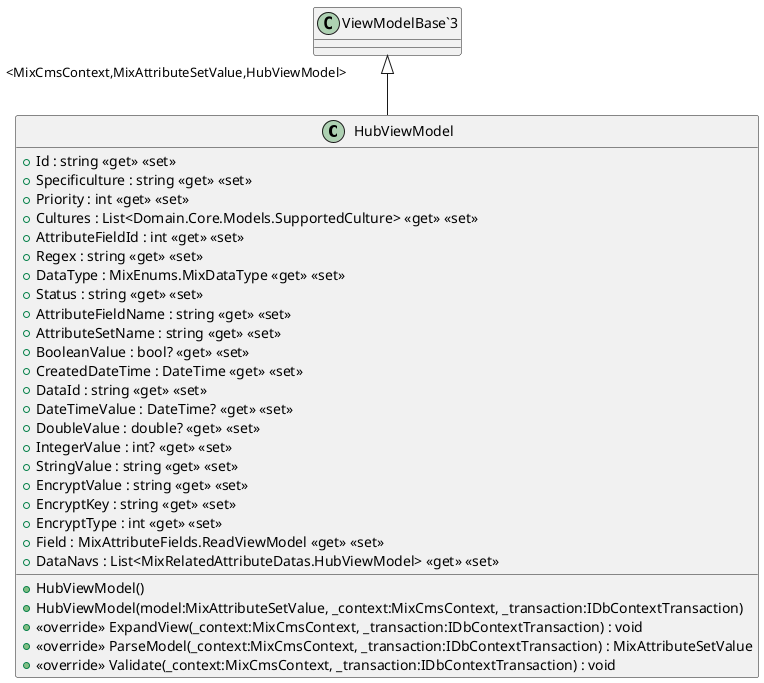 @startuml
class HubViewModel {
    + Id : string <<get>> <<set>>
    + Specificulture : string <<get>> <<set>>
    + Priority : int <<get>> <<set>>
    + Cultures : List<Domain.Core.Models.SupportedCulture> <<get>> <<set>>
    + AttributeFieldId : int <<get>> <<set>>
    + Regex : string <<get>> <<set>>
    + DataType : MixEnums.MixDataType <<get>> <<set>>
    + Status : string <<get>> <<set>>
    + AttributeFieldName : string <<get>> <<set>>
    + AttributeSetName : string <<get>> <<set>>
    + BooleanValue : bool? <<get>> <<set>>
    + CreatedDateTime : DateTime <<get>> <<set>>
    + DataId : string <<get>> <<set>>
    + DateTimeValue : DateTime? <<get>> <<set>>
    + DoubleValue : double? <<get>> <<set>>
    + IntegerValue : int? <<get>> <<set>>
    + StringValue : string <<get>> <<set>>
    + EncryptValue : string <<get>> <<set>>
    + EncryptKey : string <<get>> <<set>>
    + EncryptType : int <<get>> <<set>>
    + Field : MixAttributeFields.ReadViewModel <<get>> <<set>>
    + DataNavs : List<MixRelatedAttributeDatas.HubViewModel> <<get>> <<set>>
    + HubViewModel()
    + HubViewModel(model:MixAttributeSetValue, _context:MixCmsContext, _transaction:IDbContextTransaction)
    + <<override>> ExpandView(_context:MixCmsContext, _transaction:IDbContextTransaction) : void
    + <<override>> ParseModel(_context:MixCmsContext, _transaction:IDbContextTransaction) : MixAttributeSetValue
    + <<override>> Validate(_context:MixCmsContext, _transaction:IDbContextTransaction) : void
}
"ViewModelBase`3" "<MixCmsContext,MixAttributeSetValue,HubViewModel>" <|-- HubViewModel
@enduml

